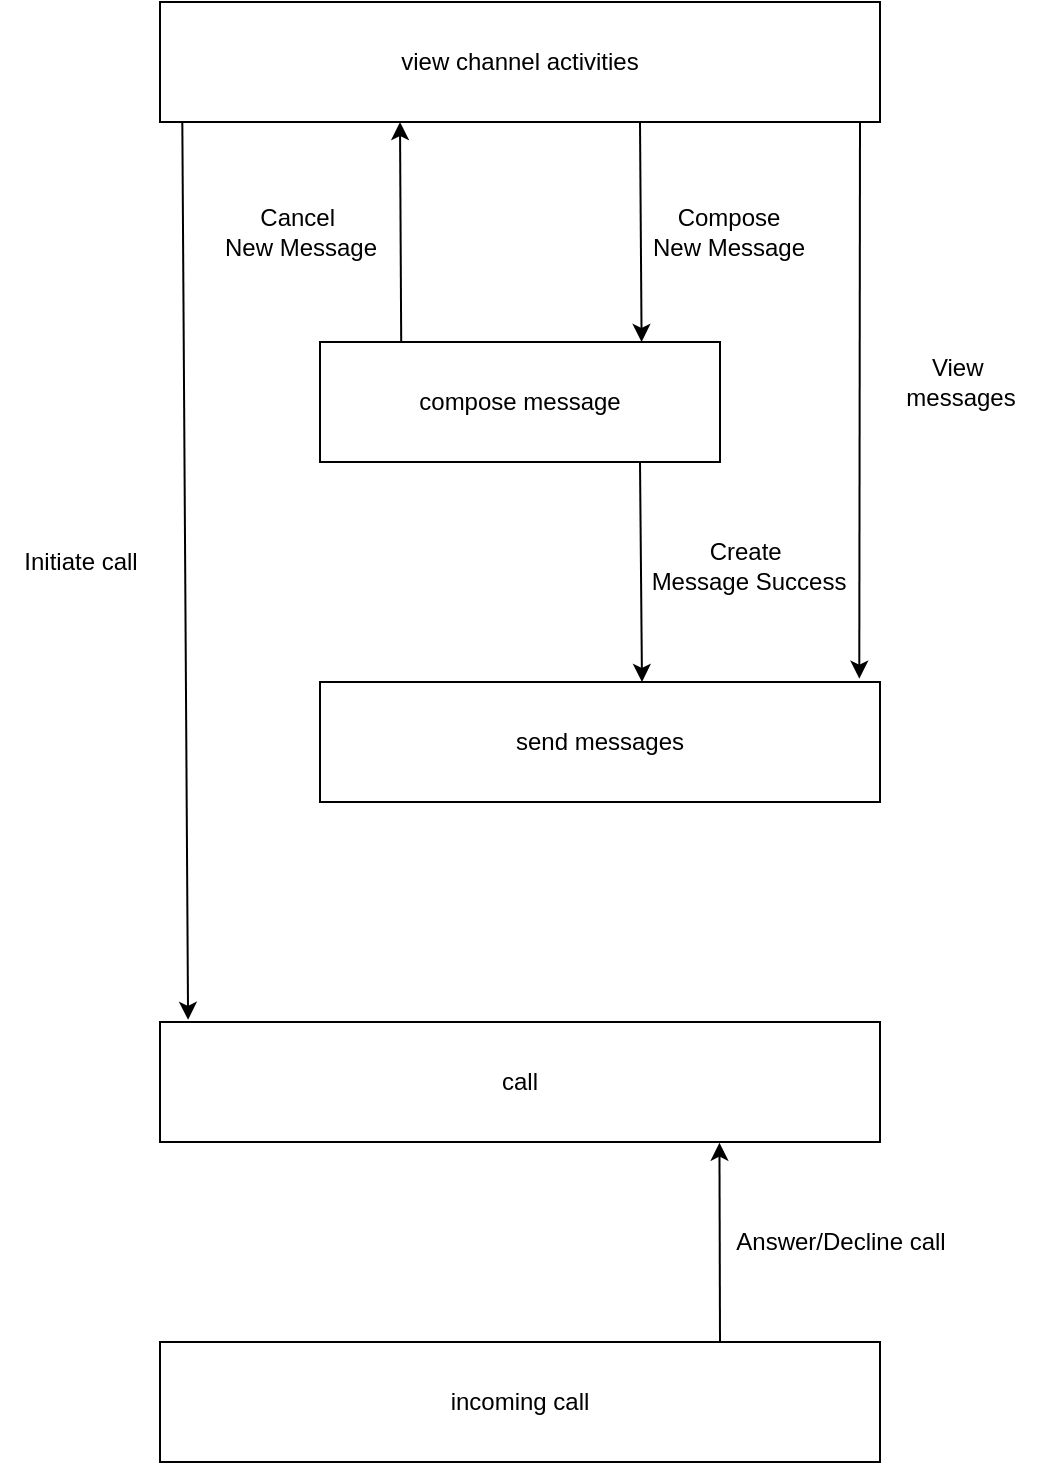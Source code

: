 <mxfile version="24.1.0" type="device">
  <diagram name="Sayfa -1" id="QhPU9wCU0yEqml_JHR3Z">
    <mxGraphModel dx="1985" dy="1213" grid="1" gridSize="10" guides="1" tooltips="1" connect="1" arrows="1" fold="1" page="1" pageScale="1" pageWidth="827" pageHeight="1169" math="0" shadow="0">
      <root>
        <mxCell id="0" />
        <mxCell id="1" parent="0" />
        <mxCell id="D_KBOJNtRPWXQSZw029G-1" value="view channel activities" style="rounded=0;whiteSpace=wrap;html=1;" vertex="1" parent="1">
          <mxGeometry x="240" y="90" width="360" height="60" as="geometry" />
        </mxCell>
        <mxCell id="D_KBOJNtRPWXQSZw029G-4" value="compose message" style="rounded=0;whiteSpace=wrap;html=1;" vertex="1" parent="1">
          <mxGeometry x="320" y="260" width="200" height="60" as="geometry" />
        </mxCell>
        <mxCell id="D_KBOJNtRPWXQSZw029G-2" value="" style="endArrow=classic;html=1;rounded=0;exitX=0.826;exitY=1.006;exitDx=0;exitDy=0;exitPerimeter=0;" edge="1" parent="1">
          <mxGeometry width="50" height="50" relative="1" as="geometry">
            <mxPoint x="480.0" y="150.36" as="sourcePoint" />
            <mxPoint x="480.8" y="260" as="targetPoint" />
          </mxGeometry>
        </mxCell>
        <mxCell id="D_KBOJNtRPWXQSZw029G-3" value="Compose &lt;br&gt;New Message" style="text;html=1;align=center;verticalAlign=middle;resizable=0;points=[];autosize=1;strokeColor=none;fillColor=none;" vertex="1" parent="1">
          <mxGeometry x="474" y="185" width="100" height="40" as="geometry" />
        </mxCell>
        <mxCell id="D_KBOJNtRPWXQSZw029G-6" value="" style="endArrow=classic;html=1;rounded=0;exitX=0.203;exitY=-0.006;exitDx=0;exitDy=0;exitPerimeter=0;entryX=0.326;entryY=1.061;entryDx=0;entryDy=0;entryPerimeter=0;" edge="1" parent="1" source="D_KBOJNtRPWXQSZw029G-4">
          <mxGeometry width="50" height="50" relative="1" as="geometry">
            <mxPoint x="361.84" y="255.86" as="sourcePoint" />
            <mxPoint x="360" y="150.0" as="targetPoint" />
          </mxGeometry>
        </mxCell>
        <mxCell id="D_KBOJNtRPWXQSZw029G-7" value="Cancel&amp;nbsp;&lt;div&gt;New Message&lt;/div&gt;" style="text;html=1;align=center;verticalAlign=middle;resizable=0;points=[];autosize=1;strokeColor=none;fillColor=none;" vertex="1" parent="1">
          <mxGeometry x="260" y="185" width="100" height="40" as="geometry" />
        </mxCell>
        <mxCell id="D_KBOJNtRPWXQSZw029G-8" value="Create&amp;nbsp;&lt;div&gt;Message Success&lt;/div&gt;" style="text;html=1;align=center;verticalAlign=middle;resizable=0;points=[];autosize=1;strokeColor=none;fillColor=none;" vertex="1" parent="1">
          <mxGeometry x="474" y="352" width="120" height="40" as="geometry" />
        </mxCell>
        <mxCell id="D_KBOJNtRPWXQSZw029G-9" value="" style="endArrow=classic;html=1;rounded=0;exitX=0.826;exitY=1.006;exitDx=0;exitDy=0;exitPerimeter=0;" edge="1" parent="1">
          <mxGeometry width="50" height="50" relative="1" as="geometry">
            <mxPoint x="480" y="320" as="sourcePoint" />
            <mxPoint x="481" y="430" as="targetPoint" />
          </mxGeometry>
        </mxCell>
        <mxCell id="D_KBOJNtRPWXQSZw029G-10" value="send messages" style="rounded=0;whiteSpace=wrap;html=1;" vertex="1" parent="1">
          <mxGeometry x="320" y="430" width="280" height="60" as="geometry" />
        </mxCell>
        <mxCell id="D_KBOJNtRPWXQSZw029G-11" value="" style="endArrow=classic;html=1;rounded=0;exitX=0.826;exitY=1.006;exitDx=0;exitDy=0;exitPerimeter=0;entryX=0.963;entryY=-0.028;entryDx=0;entryDy=0;entryPerimeter=0;" edge="1" parent="1" target="D_KBOJNtRPWXQSZw029G-10">
          <mxGeometry width="50" height="50" relative="1" as="geometry">
            <mxPoint x="590" y="150.36" as="sourcePoint" />
            <mxPoint x="590.8" y="260" as="targetPoint" />
          </mxGeometry>
        </mxCell>
        <mxCell id="D_KBOJNtRPWXQSZw029G-12" value="View&amp;nbsp;&lt;div&gt;messages&lt;/div&gt;" style="text;html=1;align=center;verticalAlign=middle;resizable=0;points=[];autosize=1;strokeColor=none;fillColor=none;" vertex="1" parent="1">
          <mxGeometry x="600" y="260" width="80" height="40" as="geometry" />
        </mxCell>
        <mxCell id="D_KBOJNtRPWXQSZw029G-16" value="" style="endArrow=classic;html=1;rounded=0;exitX=0.031;exitY=1.056;exitDx=0;exitDy=0;exitPerimeter=0;entryX=0.039;entryY=-0.018;entryDx=0;entryDy=0;entryPerimeter=0;" edge="1" parent="1" target="D_KBOJNtRPWXQSZw029G-18">
          <mxGeometry width="50" height="50" relative="1" as="geometry">
            <mxPoint x="251.16" y="150" as="sourcePoint" />
            <mxPoint x="250.8" y="581.28" as="targetPoint" />
          </mxGeometry>
        </mxCell>
        <mxCell id="D_KBOJNtRPWXQSZw029G-18" value="call" style="rounded=0;whiteSpace=wrap;html=1;" vertex="1" parent="1">
          <mxGeometry x="240" y="600" width="360" height="60" as="geometry" />
        </mxCell>
        <mxCell id="D_KBOJNtRPWXQSZw029G-21" value="Initiate call" style="text;html=1;align=center;verticalAlign=middle;resizable=0;points=[];autosize=1;strokeColor=none;fillColor=none;" vertex="1" parent="1">
          <mxGeometry x="160" y="355" width="80" height="30" as="geometry" />
        </mxCell>
        <mxCell id="D_KBOJNtRPWXQSZw029G-22" value="incoming call" style="rounded=0;whiteSpace=wrap;html=1;" vertex="1" parent="1">
          <mxGeometry x="240" y="760" width="360" height="60" as="geometry" />
        </mxCell>
        <mxCell id="D_KBOJNtRPWXQSZw029G-24" value="" style="endArrow=classic;html=1;rounded=0;entryX=0.777;entryY=1.006;entryDx=0;entryDy=0;entryPerimeter=0;" edge="1" parent="1" target="D_KBOJNtRPWXQSZw029G-18">
          <mxGeometry width="50" height="50" relative="1" as="geometry">
            <mxPoint x="520" y="760" as="sourcePoint" />
            <mxPoint x="310" y="760" as="targetPoint" />
          </mxGeometry>
        </mxCell>
        <mxCell id="D_KBOJNtRPWXQSZw029G-25" value="Answer/Decline call" style="text;html=1;align=center;verticalAlign=middle;resizable=0;points=[];autosize=1;strokeColor=none;fillColor=none;" vertex="1" parent="1">
          <mxGeometry x="515" y="695" width="130" height="30" as="geometry" />
        </mxCell>
      </root>
    </mxGraphModel>
  </diagram>
</mxfile>
